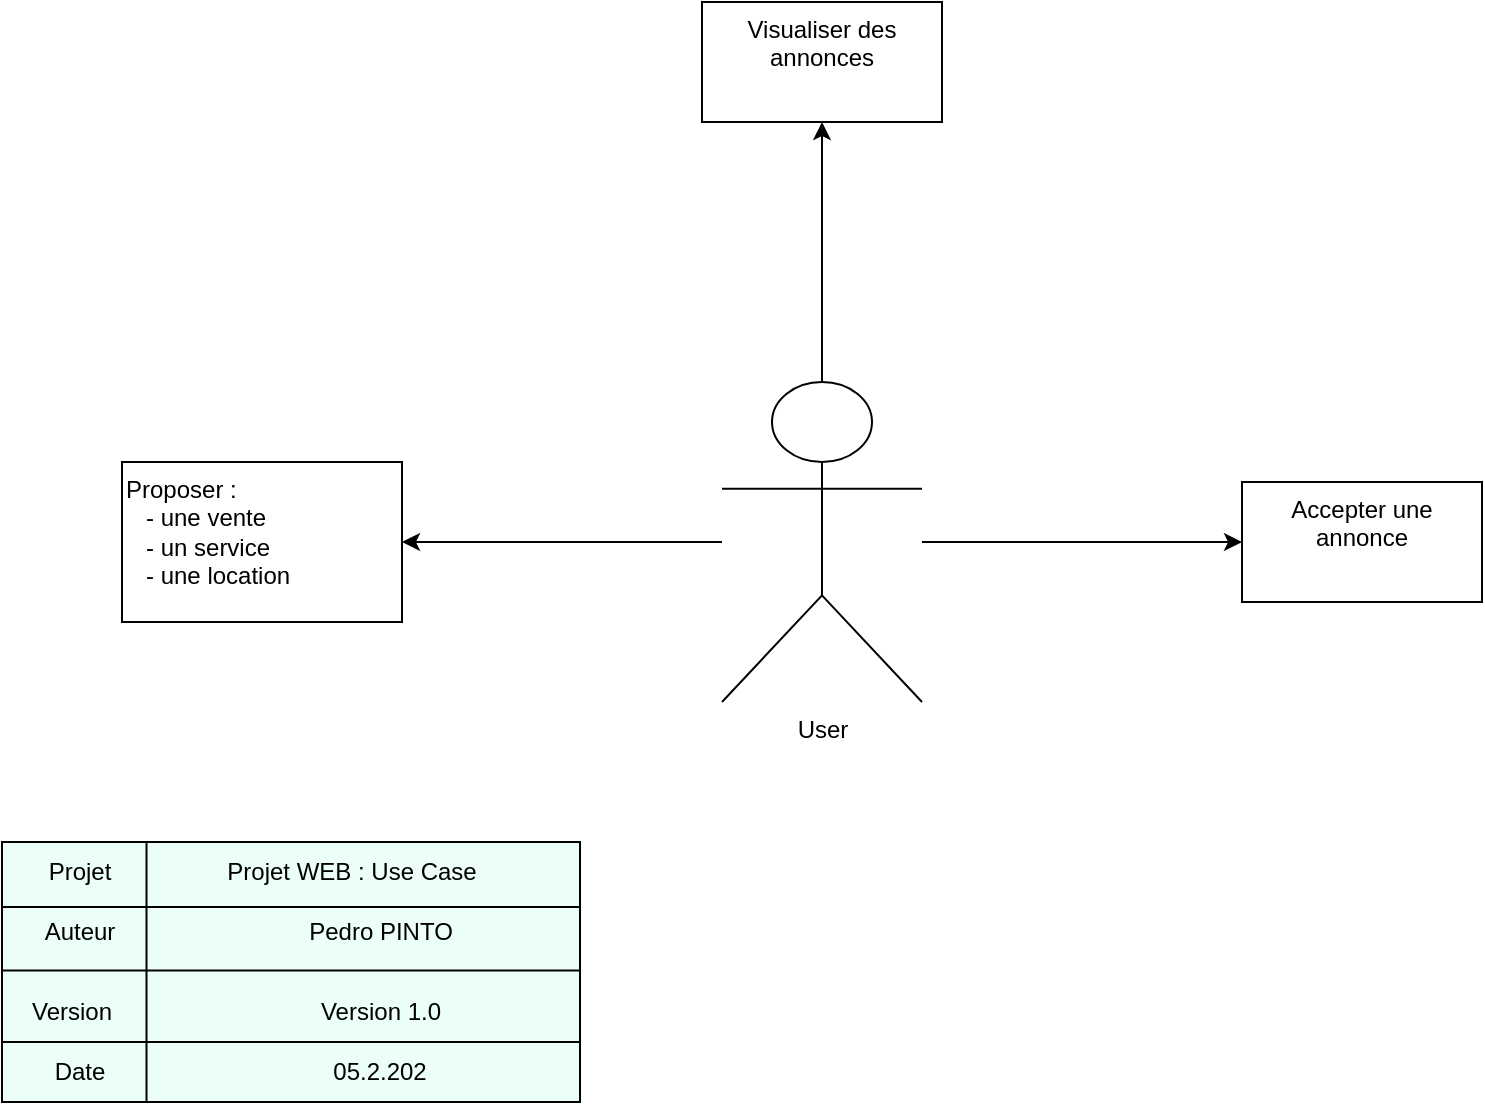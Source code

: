 <mxfile version="13.9.9" type="device"><diagram id="hJhioR7SjOPcIwXKf_Fz" name="Page-1"><mxGraphModel dx="700" dy="813" grid="1" gridSize="10" guides="1" tooltips="1" connect="1" arrows="1" fold="1" page="1" pageScale="1" pageWidth="827" pageHeight="1169" math="0" shadow="0"><root><mxCell id="0"/><mxCell id="1" parent="0"/><mxCell id="KUV9YKRG1EKJjWd9YCcf-4" value="" style="edgeStyle=orthogonalEdgeStyle;rounded=0;orthogonalLoop=1;jettySize=auto;html=1;" parent="1" source="KUV9YKRG1EKJjWd9YCcf-1" target="KUV9YKRG1EKJjWd9YCcf-3" edge="1"><mxGeometry relative="1" as="geometry"/></mxCell><mxCell id="KUV9YKRG1EKJjWd9YCcf-6" value="" style="edgeStyle=orthogonalEdgeStyle;rounded=0;orthogonalLoop=1;jettySize=auto;html=1;" parent="1" source="KUV9YKRG1EKJjWd9YCcf-1" target="KUV9YKRG1EKJjWd9YCcf-5" edge="1"><mxGeometry relative="1" as="geometry"/></mxCell><mxCell id="wgg2xcEC4u5Pe0SkwqxO-2" value="" style="edgeStyle=orthogonalEdgeStyle;rounded=0;orthogonalLoop=1;jettySize=auto;html=1;" edge="1" parent="1" source="KUV9YKRG1EKJjWd9YCcf-1" target="wgg2xcEC4u5Pe0SkwqxO-1"><mxGeometry relative="1" as="geometry"/></mxCell><mxCell id="KUV9YKRG1EKJjWd9YCcf-1" value="User" style="shape=umlActor;verticalLabelPosition=bottom;verticalAlign=top;html=1;outlineConnect=0;" parent="1" vertex="1"><mxGeometry x="370" y="330" width="100" height="160" as="geometry"/></mxCell><mxCell id="KUV9YKRG1EKJjWd9YCcf-3" value="Proposer :&amp;nbsp;&lt;br&gt;&amp;nbsp; &amp;nbsp;- une vente&lt;br&gt;&amp;nbsp; &amp;nbsp;- un service&lt;br&gt;&amp;nbsp; &amp;nbsp;- une location" style="whiteSpace=wrap;html=1;verticalAlign=top;align=left;" parent="1" vertex="1"><mxGeometry x="70" y="370" width="140" height="80" as="geometry"/></mxCell><mxCell id="KUV9YKRG1EKJjWd9YCcf-5" value="Accepter une annonce" style="whiteSpace=wrap;html=1;verticalAlign=top;" parent="1" vertex="1"><mxGeometry x="630" y="380" width="120" height="60" as="geometry"/></mxCell><mxCell id="wgg2xcEC4u5Pe0SkwqxO-1" value="Visualiser des annonces" style="whiteSpace=wrap;html=1;verticalAlign=top;" vertex="1" parent="1"><mxGeometry x="360" y="140" width="120" height="60" as="geometry"/></mxCell><mxCell id="wgg2xcEC4u5Pe0SkwqxO-3" value="" style="rounded=0;whiteSpace=wrap;html=1;fillColor=#EBFFF8;" vertex="1" parent="1"><mxGeometry x="10" y="560" width="289" height="130" as="geometry"/></mxCell><mxCell id="wgg2xcEC4u5Pe0SkwqxO-4" value="" style="endArrow=none;html=1;exitX=0;exitY=0.25;exitDx=0;exitDy=0;entryX=1;entryY=0.25;entryDx=0;entryDy=0;" edge="1" parent="1" source="wgg2xcEC4u5Pe0SkwqxO-3" target="wgg2xcEC4u5Pe0SkwqxO-3"><mxGeometry width="50" height="50" relative="1" as="geometry"><mxPoint x="468" y="-160" as="sourcePoint"/><mxPoint x="518" y="-210" as="targetPoint"/></mxGeometry></mxCell><mxCell id="wgg2xcEC4u5Pe0SkwqxO-5" value="" style="endArrow=none;html=1;exitX=0;exitY=0.25;exitDx=0;exitDy=0;entryX=1;entryY=0.25;entryDx=0;entryDy=0;" edge="1" parent="1"><mxGeometry width="50" height="50" relative="1" as="geometry"><mxPoint x="10" y="624.29" as="sourcePoint"/><mxPoint x="299" y="624.29" as="targetPoint"/></mxGeometry></mxCell><mxCell id="wgg2xcEC4u5Pe0SkwqxO-6" value="" style="endArrow=none;html=1;exitX=0;exitY=0.25;exitDx=0;exitDy=0;entryX=1;entryY=0.25;entryDx=0;entryDy=0;" edge="1" parent="1"><mxGeometry width="50" height="50" relative="1" as="geometry"><mxPoint x="10" y="660" as="sourcePoint"/><mxPoint x="299" y="660" as="targetPoint"/></mxGeometry></mxCell><mxCell id="wgg2xcEC4u5Pe0SkwqxO-7" value="" style="endArrow=none;html=1;exitX=0.25;exitY=1;exitDx=0;exitDy=0;entryX=0.25;entryY=0;entryDx=0;entryDy=0;" edge="1" parent="1" source="wgg2xcEC4u5Pe0SkwqxO-3" target="wgg2xcEC4u5Pe0SkwqxO-3"><mxGeometry width="50" height="50" relative="1" as="geometry"><mxPoint x="468" y="-160" as="sourcePoint"/><mxPoint x="518" y="-210" as="targetPoint"/></mxGeometry></mxCell><mxCell id="wgg2xcEC4u5Pe0SkwqxO-8" value="Projet" style="text;html=1;strokeColor=none;fillColor=none;align=center;verticalAlign=middle;whiteSpace=wrap;rounded=0;" vertex="1" parent="1"><mxGeometry x="29" y="560" width="40" height="30" as="geometry"/></mxCell><mxCell id="wgg2xcEC4u5Pe0SkwqxO-9" value="Auteur" style="text;html=1;strokeColor=none;fillColor=none;align=center;verticalAlign=middle;whiteSpace=wrap;rounded=0;" vertex="1" parent="1"><mxGeometry x="29" y="590" width="40" height="30" as="geometry"/></mxCell><mxCell id="wgg2xcEC4u5Pe0SkwqxO-10" value="Version" style="text;html=1;strokeColor=none;fillColor=none;align=center;verticalAlign=middle;whiteSpace=wrap;rounded=0;" vertex="1" parent="1"><mxGeometry x="10" y="630" width="70" height="30" as="geometry"/></mxCell><mxCell id="wgg2xcEC4u5Pe0SkwqxO-11" value="Date" style="text;html=1;strokeColor=none;fillColor=none;align=center;verticalAlign=middle;whiteSpace=wrap;rounded=0;" vertex="1" parent="1"><mxGeometry x="29" y="660" width="40" height="30" as="geometry"/></mxCell><mxCell id="wgg2xcEC4u5Pe0SkwqxO-12" value="Projet WEB : &lt;font face=&quot;helvetica, sans-serif&quot;&gt;Use Case&lt;/font&gt;" style="text;html=1;strokeColor=none;fillColor=none;align=center;verticalAlign=middle;whiteSpace=wrap;rounded=0;" vertex="1" parent="1"><mxGeometry x="80" y="560" width="210" height="30" as="geometry"/></mxCell><mxCell id="wgg2xcEC4u5Pe0SkwqxO-13" value="Pedro PINTO" style="text;html=1;strokeColor=none;fillColor=none;align=center;verticalAlign=middle;whiteSpace=wrap;rounded=0;" vertex="1" parent="1"><mxGeometry x="154.5" y="590" width="89" height="30" as="geometry"/></mxCell><mxCell id="wgg2xcEC4u5Pe0SkwqxO-14" value="Version 1.0" style="text;html=1;strokeColor=none;fillColor=none;align=center;verticalAlign=middle;whiteSpace=wrap;rounded=0;" vertex="1" parent="1"><mxGeometry x="154.5" y="630" width="89" height="30" as="geometry"/></mxCell><mxCell id="wgg2xcEC4u5Pe0SkwqxO-15" value="05.2.202" style="text;html=1;strokeColor=none;fillColor=none;align=center;verticalAlign=middle;whiteSpace=wrap;rounded=0;" vertex="1" parent="1"><mxGeometry x="179" y="660" width="40" height="30" as="geometry"/></mxCell></root></mxGraphModel></diagram></mxfile>